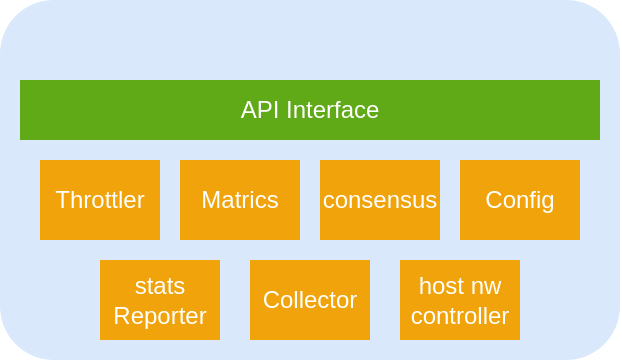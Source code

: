 <mxfile version="14.2.9" type="github">
  <diagram id="LJo_PnwZimTQp9vC7WCY" name="Page-1">
    <mxGraphModel dx="648" dy="370" grid="1" gridSize="10" guides="1" tooltips="1" connect="1" arrows="1" fold="1" page="1" pageScale="1" pageWidth="850" pageHeight="1100" math="0" shadow="0">
      <root>
        <mxCell id="0" />
        <mxCell id="1" parent="0" />
        <mxCell id="0guGWOdnwWxWBcGAo8ik-1" value="" style="rounded=1;whiteSpace=wrap;html=1;fillColor=#dae8fc;strokeColor=none;" vertex="1" parent="1">
          <mxGeometry x="260" y="180" width="310" height="180" as="geometry" />
        </mxCell>
        <mxCell id="0guGWOdnwWxWBcGAo8ik-2" value="API Interface" style="rounded=0;whiteSpace=wrap;html=1;fillColor=#60a917;fontColor=#ffffff;strokeColor=none;" vertex="1" parent="1">
          <mxGeometry x="270" y="220" width="290" height="30" as="geometry" />
        </mxCell>
        <mxCell id="0guGWOdnwWxWBcGAo8ik-3" value="Throttler" style="rounded=0;whiteSpace=wrap;html=1;fillColor=#f0a30a;fontColor=#ffffff;strokeColor=none;" vertex="1" parent="1">
          <mxGeometry x="280" y="260" width="60" height="40" as="geometry" />
        </mxCell>
        <mxCell id="0guGWOdnwWxWBcGAo8ik-5" value="Matrics" style="rounded=0;whiteSpace=wrap;html=1;fillColor=#f0a30a;fontColor=#ffffff;strokeColor=none;" vertex="1" parent="1">
          <mxGeometry x="350" y="260" width="60" height="40" as="geometry" />
        </mxCell>
        <mxCell id="0guGWOdnwWxWBcGAo8ik-7" value="consensus" style="rounded=0;whiteSpace=wrap;html=1;fillColor=#f0a30a;fontColor=#ffffff;strokeColor=none;" vertex="1" parent="1">
          <mxGeometry x="420" y="260" width="60" height="40" as="geometry" />
        </mxCell>
        <mxCell id="0guGWOdnwWxWBcGAo8ik-8" value="stats Reporter" style="rounded=0;whiteSpace=wrap;html=1;fillColor=#f0a30a;fontColor=#ffffff;strokeColor=none;" vertex="1" parent="1">
          <mxGeometry x="310" y="310" width="60" height="40" as="geometry" />
        </mxCell>
        <mxCell id="0guGWOdnwWxWBcGAo8ik-9" value="Config" style="rounded=0;whiteSpace=wrap;html=1;fillColor=#f0a30a;fontColor=#ffffff;strokeColor=none;" vertex="1" parent="1">
          <mxGeometry x="490" y="260" width="60" height="40" as="geometry" />
        </mxCell>
        <mxCell id="0guGWOdnwWxWBcGAo8ik-10" value="Collector" style="rounded=0;whiteSpace=wrap;html=1;fillColor=#f0a30a;fontColor=#ffffff;strokeColor=none;" vertex="1" parent="1">
          <mxGeometry x="385" y="310" width="60" height="40" as="geometry" />
        </mxCell>
        <mxCell id="0guGWOdnwWxWBcGAo8ik-11" value="host nw controller" style="rounded=0;whiteSpace=wrap;html=1;fillColor=#f0a30a;fontColor=#ffffff;strokeColor=none;" vertex="1" parent="1">
          <mxGeometry x="460" y="310" width="60" height="40" as="geometry" />
        </mxCell>
      </root>
    </mxGraphModel>
  </diagram>
</mxfile>
